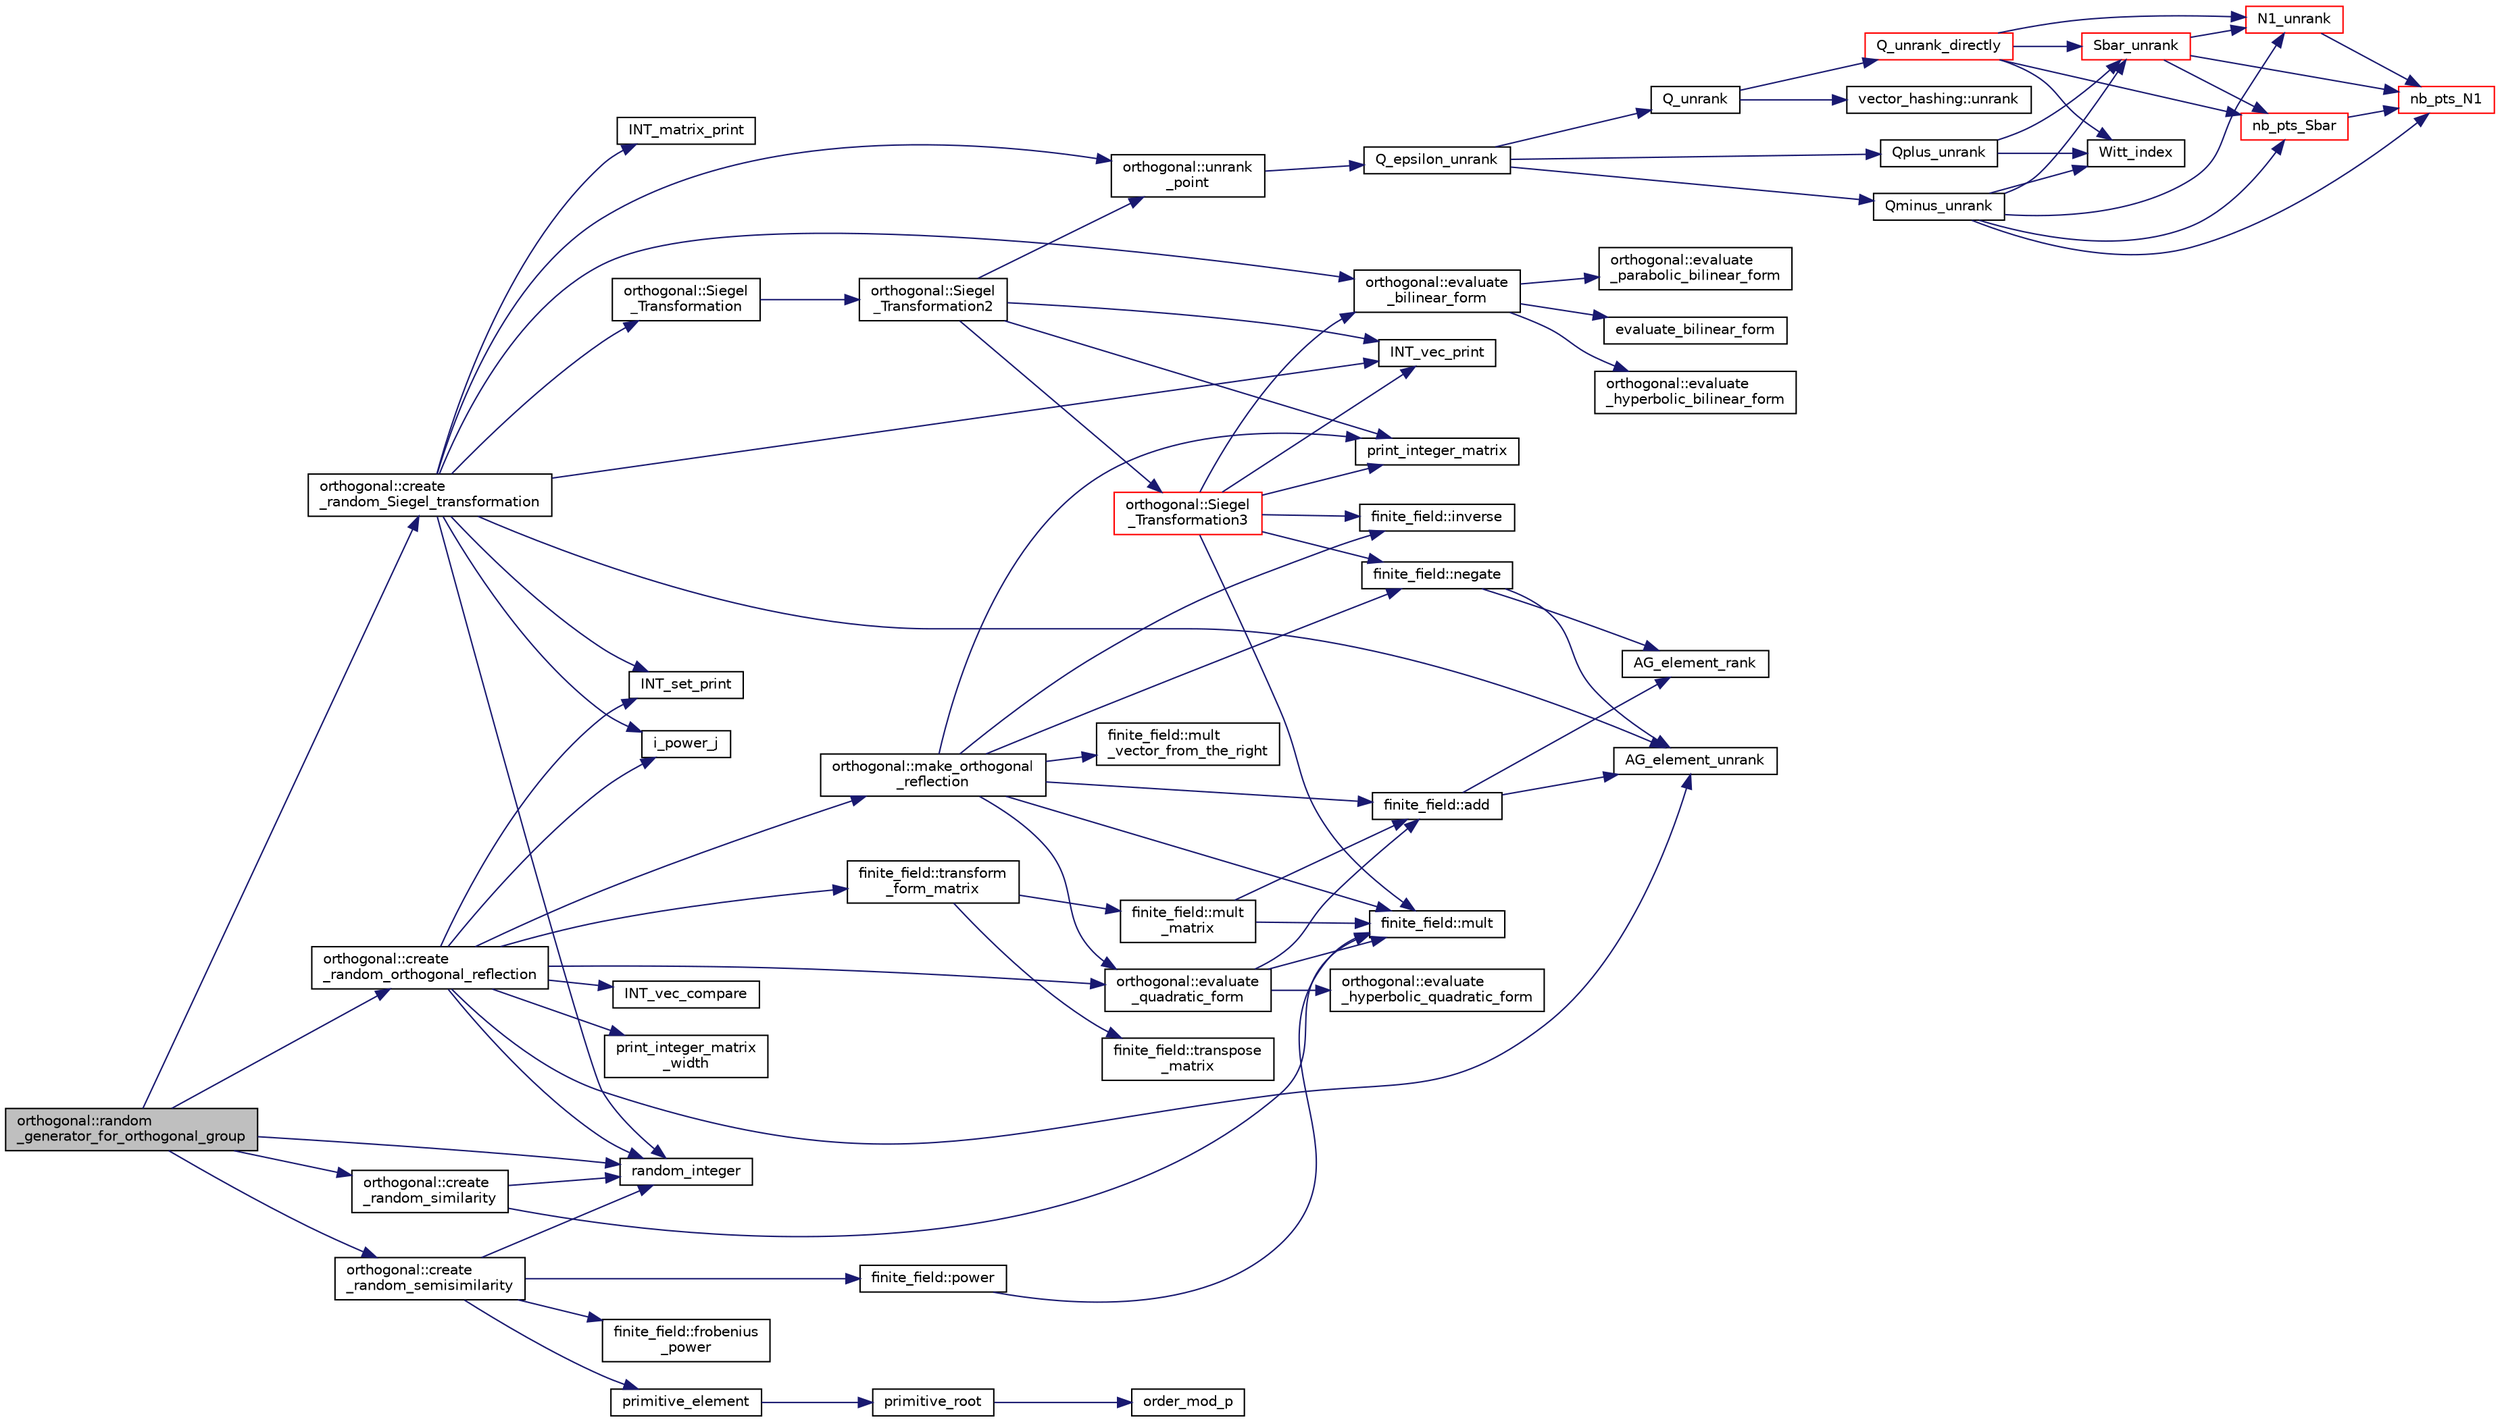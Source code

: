 digraph "orthogonal::random_generator_for_orthogonal_group"
{
  edge [fontname="Helvetica",fontsize="10",labelfontname="Helvetica",labelfontsize="10"];
  node [fontname="Helvetica",fontsize="10",shape=record];
  rankdir="LR";
  Node36891 [label="orthogonal::random\l_generator_for_orthogonal_group",height=0.2,width=0.4,color="black", fillcolor="grey75", style="filled", fontcolor="black"];
  Node36891 -> Node36892 [color="midnightblue",fontsize="10",style="solid",fontname="Helvetica"];
  Node36892 [label="random_integer",height=0.2,width=0.4,color="black", fillcolor="white", style="filled",URL="$d5/db4/io__and__os_8h.html#a509937846575424b1c8863e1bb96a766"];
  Node36891 -> Node36893 [color="midnightblue",fontsize="10",style="solid",fontname="Helvetica"];
  Node36893 [label="orthogonal::create\l_random_Siegel_transformation",height=0.2,width=0.4,color="black", fillcolor="white", style="filled",URL="$d7/daa/classorthogonal.html#ad691ec706194282d2954a5edaca883cf"];
  Node36893 -> Node36894 [color="midnightblue",fontsize="10",style="solid",fontname="Helvetica"];
  Node36894 [label="i_power_j",height=0.2,width=0.4,color="black", fillcolor="white", style="filled",URL="$de/dc5/algebra__and__number__theory_8h.html#a39b321523e8957d701618bb5cac542b5"];
  Node36893 -> Node36892 [color="midnightblue",fontsize="10",style="solid",fontname="Helvetica"];
  Node36893 -> Node36895 [color="midnightblue",fontsize="10",style="solid",fontname="Helvetica"];
  Node36895 [label="orthogonal::unrank\l_point",height=0.2,width=0.4,color="black", fillcolor="white", style="filled",URL="$d7/daa/classorthogonal.html#ab655117100f7c66c19817b84ac5ac0a0"];
  Node36895 -> Node36896 [color="midnightblue",fontsize="10",style="solid",fontname="Helvetica"];
  Node36896 [label="Q_epsilon_unrank",height=0.2,width=0.4,color="black", fillcolor="white", style="filled",URL="$d4/d67/geometry_8h.html#af162c4d30d4a6528299e37551c353e7b"];
  Node36896 -> Node36897 [color="midnightblue",fontsize="10",style="solid",fontname="Helvetica"];
  Node36897 [label="Q_unrank",height=0.2,width=0.4,color="black", fillcolor="white", style="filled",URL="$db/da0/lib_2foundations_2geometry_2orthogonal__points_8_c.html#a6d02923d5b54ef796934e753e6f5b65b"];
  Node36897 -> Node36898 [color="midnightblue",fontsize="10",style="solid",fontname="Helvetica"];
  Node36898 [label="vector_hashing::unrank",height=0.2,width=0.4,color="black", fillcolor="white", style="filled",URL="$d8/daa/classvector__hashing.html#abbebd3a96a6d27a34b9b49af99e2ed3d"];
  Node36897 -> Node36899 [color="midnightblue",fontsize="10",style="solid",fontname="Helvetica"];
  Node36899 [label="Q_unrank_directly",height=0.2,width=0.4,color="red", fillcolor="white", style="filled",URL="$db/da0/lib_2foundations_2geometry_2orthogonal__points_8_c.html#a105e7e72249e78fcf0785c69099d90ce"];
  Node36899 -> Node36900 [color="midnightblue",fontsize="10",style="solid",fontname="Helvetica"];
  Node36900 [label="Witt_index",height=0.2,width=0.4,color="black", fillcolor="white", style="filled",URL="$db/da0/lib_2foundations_2geometry_2orthogonal__points_8_c.html#ab3483ecb9859a6758f82b5327da50534"];
  Node36899 -> Node36901 [color="midnightblue",fontsize="10",style="solid",fontname="Helvetica"];
  Node36901 [label="nb_pts_Sbar",height=0.2,width=0.4,color="red", fillcolor="white", style="filled",URL="$db/da0/lib_2foundations_2geometry_2orthogonal__points_8_c.html#a986dda26505c9934c771578b084f67cc"];
  Node36901 -> Node36904 [color="midnightblue",fontsize="10",style="solid",fontname="Helvetica"];
  Node36904 [label="nb_pts_N1",height=0.2,width=0.4,color="red", fillcolor="white", style="filled",URL="$db/da0/lib_2foundations_2geometry_2orthogonal__points_8_c.html#ae0f2e1c76523db67b4ec9629ccc35bc6"];
  Node36899 -> Node36906 [color="midnightblue",fontsize="10",style="solid",fontname="Helvetica"];
  Node36906 [label="Sbar_unrank",height=0.2,width=0.4,color="red", fillcolor="white", style="filled",URL="$db/da0/lib_2foundations_2geometry_2orthogonal__points_8_c.html#a65d9b9ccfff12dd92f4f4e8360701c98"];
  Node36906 -> Node36901 [color="midnightblue",fontsize="10",style="solid",fontname="Helvetica"];
  Node36906 -> Node36904 [color="midnightblue",fontsize="10",style="solid",fontname="Helvetica"];
  Node36906 -> Node36909 [color="midnightblue",fontsize="10",style="solid",fontname="Helvetica"];
  Node36909 [label="N1_unrank",height=0.2,width=0.4,color="red", fillcolor="white", style="filled",URL="$db/da0/lib_2foundations_2geometry_2orthogonal__points_8_c.html#aa9427e27f7f207c1baff3a34cc5d78cf"];
  Node36909 -> Node36904 [color="midnightblue",fontsize="10",style="solid",fontname="Helvetica"];
  Node36899 -> Node36909 [color="midnightblue",fontsize="10",style="solid",fontname="Helvetica"];
  Node36896 -> Node36915 [color="midnightblue",fontsize="10",style="solid",fontname="Helvetica"];
  Node36915 [label="Qplus_unrank",height=0.2,width=0.4,color="black", fillcolor="white", style="filled",URL="$db/da0/lib_2foundations_2geometry_2orthogonal__points_8_c.html#ad50512edd586919700e033744b4a03c8"];
  Node36915 -> Node36900 [color="midnightblue",fontsize="10",style="solid",fontname="Helvetica"];
  Node36915 -> Node36906 [color="midnightblue",fontsize="10",style="solid",fontname="Helvetica"];
  Node36896 -> Node36916 [color="midnightblue",fontsize="10",style="solid",fontname="Helvetica"];
  Node36916 [label="Qminus_unrank",height=0.2,width=0.4,color="black", fillcolor="white", style="filled",URL="$db/da0/lib_2foundations_2geometry_2orthogonal__points_8_c.html#ac2dd18f435ab479095b836a483c12c7d"];
  Node36916 -> Node36900 [color="midnightblue",fontsize="10",style="solid",fontname="Helvetica"];
  Node36916 -> Node36901 [color="midnightblue",fontsize="10",style="solid",fontname="Helvetica"];
  Node36916 -> Node36906 [color="midnightblue",fontsize="10",style="solid",fontname="Helvetica"];
  Node36916 -> Node36904 [color="midnightblue",fontsize="10",style="solid",fontname="Helvetica"];
  Node36916 -> Node36909 [color="midnightblue",fontsize="10",style="solid",fontname="Helvetica"];
  Node36893 -> Node36917 [color="midnightblue",fontsize="10",style="solid",fontname="Helvetica"];
  Node36917 [label="AG_element_unrank",height=0.2,width=0.4,color="black", fillcolor="white", style="filled",URL="$d4/d67/geometry_8h.html#a4a33b86c87b2879b97cfa1327abe2885"];
  Node36893 -> Node36918 [color="midnightblue",fontsize="10",style="solid",fontname="Helvetica"];
  Node36918 [label="orthogonal::evaluate\l_bilinear_form",height=0.2,width=0.4,color="black", fillcolor="white", style="filled",URL="$d7/daa/classorthogonal.html#a1cb22ce04ab60e22852f610ec3fe5c98"];
  Node36918 -> Node36919 [color="midnightblue",fontsize="10",style="solid",fontname="Helvetica"];
  Node36919 [label="orthogonal::evaluate\l_hyperbolic_bilinear_form",height=0.2,width=0.4,color="black", fillcolor="white", style="filled",URL="$d7/daa/classorthogonal.html#a839dc01b1c59a23b054ccf70c00cc9c9"];
  Node36918 -> Node36920 [color="midnightblue",fontsize="10",style="solid",fontname="Helvetica"];
  Node36920 [label="orthogonal::evaluate\l_parabolic_bilinear_form",height=0.2,width=0.4,color="black", fillcolor="white", style="filled",URL="$d7/daa/classorthogonal.html#a8ee79da4c853cd384a0028cbebbbe0ee"];
  Node36918 -> Node36921 [color="midnightblue",fontsize="10",style="solid",fontname="Helvetica"];
  Node36921 [label="evaluate_bilinear_form",height=0.2,width=0.4,color="black", fillcolor="white", style="filled",URL="$d4/d67/geometry_8h.html#ab6f6bfa144b4d2700e3ed27497d83d5f"];
  Node36893 -> Node36922 [color="midnightblue",fontsize="10",style="solid",fontname="Helvetica"];
  Node36922 [label="INT_set_print",height=0.2,width=0.4,color="black", fillcolor="white", style="filled",URL="$df/dbf/sajeeb_8_c.html#a97614645ec11df30e0e896367f91ffd9"];
  Node36893 -> Node36923 [color="midnightblue",fontsize="10",style="solid",fontname="Helvetica"];
  Node36923 [label="orthogonal::Siegel\l_Transformation",height=0.2,width=0.4,color="black", fillcolor="white", style="filled",URL="$d7/daa/classorthogonal.html#a27258e68c99323ac8de66fedbe565a3d"];
  Node36923 -> Node36924 [color="midnightblue",fontsize="10",style="solid",fontname="Helvetica"];
  Node36924 [label="orthogonal::Siegel\l_Transformation2",height=0.2,width=0.4,color="black", fillcolor="white", style="filled",URL="$d7/daa/classorthogonal.html#aaf1945ebd71495f1b362e5091d4b30ec"];
  Node36924 -> Node36895 [color="midnightblue",fontsize="10",style="solid",fontname="Helvetica"];
  Node36924 -> Node36925 [color="midnightblue",fontsize="10",style="solid",fontname="Helvetica"];
  Node36925 [label="INT_vec_print",height=0.2,width=0.4,color="black", fillcolor="white", style="filled",URL="$df/dbf/sajeeb_8_c.html#a79a5901af0b47dd0d694109543c027fe"];
  Node36924 -> Node36926 [color="midnightblue",fontsize="10",style="solid",fontname="Helvetica"];
  Node36926 [label="orthogonal::Siegel\l_Transformation3",height=0.2,width=0.4,color="red", fillcolor="white", style="filled",URL="$d7/daa/classorthogonal.html#ac9129abf3f825e8c7d5591d1ba116ac7"];
  Node36926 -> Node36925 [color="midnightblue",fontsize="10",style="solid",fontname="Helvetica"];
  Node36926 -> Node36918 [color="midnightblue",fontsize="10",style="solid",fontname="Helvetica"];
  Node36926 -> Node36928 [color="midnightblue",fontsize="10",style="solid",fontname="Helvetica"];
  Node36928 [label="finite_field::inverse",height=0.2,width=0.4,color="black", fillcolor="white", style="filled",URL="$df/d5a/classfinite__field.html#a69f2a12c01e70b7ce2d115c5221c9cdd"];
  Node36926 -> Node36929 [color="midnightblue",fontsize="10",style="solid",fontname="Helvetica"];
  Node36929 [label="finite_field::mult",height=0.2,width=0.4,color="black", fillcolor="white", style="filled",URL="$df/d5a/classfinite__field.html#a24fb5917aa6d4d656fd855b7f44a13b0"];
  Node36926 -> Node36930 [color="midnightblue",fontsize="10",style="solid",fontname="Helvetica"];
  Node36930 [label="print_integer_matrix",height=0.2,width=0.4,color="black", fillcolor="white", style="filled",URL="$d5/db4/io__and__os_8h.html#ab4d187a9b89a64102b971201b789b653"];
  Node36926 -> Node36937 [color="midnightblue",fontsize="10",style="solid",fontname="Helvetica"];
  Node36937 [label="finite_field::negate",height=0.2,width=0.4,color="black", fillcolor="white", style="filled",URL="$df/d5a/classfinite__field.html#aa9d798298f25d4a9262b5bc5f1733e31"];
  Node36937 -> Node36917 [color="midnightblue",fontsize="10",style="solid",fontname="Helvetica"];
  Node36937 -> Node36938 [color="midnightblue",fontsize="10",style="solid",fontname="Helvetica"];
  Node36938 [label="AG_element_rank",height=0.2,width=0.4,color="black", fillcolor="white", style="filled",URL="$d4/d67/geometry_8h.html#ab2ac908d07dd8038fd996e26bdc75c17"];
  Node36924 -> Node36930 [color="midnightblue",fontsize="10",style="solid",fontname="Helvetica"];
  Node36893 -> Node36925 [color="midnightblue",fontsize="10",style="solid",fontname="Helvetica"];
  Node36893 -> Node36949 [color="midnightblue",fontsize="10",style="solid",fontname="Helvetica"];
  Node36949 [label="INT_matrix_print",height=0.2,width=0.4,color="black", fillcolor="white", style="filled",URL="$d5/db4/io__and__os_8h.html#afd4180a24bef3a2b584668a4eaf607ff"];
  Node36891 -> Node36950 [color="midnightblue",fontsize="10",style="solid",fontname="Helvetica"];
  Node36950 [label="orthogonal::create\l_random_orthogonal_reflection",height=0.2,width=0.4,color="black", fillcolor="white", style="filled",URL="$d7/daa/classorthogonal.html#a8cf782be9d4f9ffd3dfcd485e374e879"];
  Node36950 -> Node36894 [color="midnightblue",fontsize="10",style="solid",fontname="Helvetica"];
  Node36950 -> Node36892 [color="midnightblue",fontsize="10",style="solid",fontname="Helvetica"];
  Node36950 -> Node36917 [color="midnightblue",fontsize="10",style="solid",fontname="Helvetica"];
  Node36950 -> Node36940 [color="midnightblue",fontsize="10",style="solid",fontname="Helvetica"];
  Node36940 [label="orthogonal::evaluate\l_quadratic_form",height=0.2,width=0.4,color="black", fillcolor="white", style="filled",URL="$d7/daa/classorthogonal.html#ad1654c2024a7cd213942ee1d0acdb82a"];
  Node36940 -> Node36941 [color="midnightblue",fontsize="10",style="solid",fontname="Helvetica"];
  Node36941 [label="orthogonal::evaluate\l_hyperbolic_quadratic_form",height=0.2,width=0.4,color="black", fillcolor="white", style="filled",URL="$d7/daa/classorthogonal.html#a4c5c5908326e2f17d3addecbe2ba9d18"];
  Node36940 -> Node36929 [color="midnightblue",fontsize="10",style="solid",fontname="Helvetica"];
  Node36940 -> Node36942 [color="midnightblue",fontsize="10",style="solid",fontname="Helvetica"];
  Node36942 [label="finite_field::add",height=0.2,width=0.4,color="black", fillcolor="white", style="filled",URL="$df/d5a/classfinite__field.html#a8f12328a27500f3c7be0c849ebbc9d14"];
  Node36942 -> Node36917 [color="midnightblue",fontsize="10",style="solid",fontname="Helvetica"];
  Node36942 -> Node36938 [color="midnightblue",fontsize="10",style="solid",fontname="Helvetica"];
  Node36950 -> Node36922 [color="midnightblue",fontsize="10",style="solid",fontname="Helvetica"];
  Node36950 -> Node36951 [color="midnightblue",fontsize="10",style="solid",fontname="Helvetica"];
  Node36951 [label="orthogonal::make_orthogonal\l_reflection",height=0.2,width=0.4,color="black", fillcolor="white", style="filled",URL="$d7/daa/classorthogonal.html#a0c9543b702d04c8d7dbc8bc4621a6c70"];
  Node36951 -> Node36940 [color="midnightblue",fontsize="10",style="solid",fontname="Helvetica"];
  Node36951 -> Node36928 [color="midnightblue",fontsize="10",style="solid",fontname="Helvetica"];
  Node36951 -> Node36937 [color="midnightblue",fontsize="10",style="solid",fontname="Helvetica"];
  Node36951 -> Node36944 [color="midnightblue",fontsize="10",style="solid",fontname="Helvetica"];
  Node36944 [label="finite_field::mult\l_vector_from_the_right",height=0.2,width=0.4,color="black", fillcolor="white", style="filled",URL="$df/d5a/classfinite__field.html#a7a6de59441b867aac84f3f0c711a851a"];
  Node36951 -> Node36929 [color="midnightblue",fontsize="10",style="solid",fontname="Helvetica"];
  Node36951 -> Node36942 [color="midnightblue",fontsize="10",style="solid",fontname="Helvetica"];
  Node36951 -> Node36930 [color="midnightblue",fontsize="10",style="solid",fontname="Helvetica"];
  Node36950 -> Node36946 [color="midnightblue",fontsize="10",style="solid",fontname="Helvetica"];
  Node36946 [label="finite_field::transform\l_form_matrix",height=0.2,width=0.4,color="black", fillcolor="white", style="filled",URL="$df/d5a/classfinite__field.html#a6a5307b138cc307ed5c9077e49a7b748"];
  Node36946 -> Node36947 [color="midnightblue",fontsize="10",style="solid",fontname="Helvetica"];
  Node36947 [label="finite_field::transpose\l_matrix",height=0.2,width=0.4,color="black", fillcolor="white", style="filled",URL="$df/d5a/classfinite__field.html#ada37d61256296777bbc4104bdcf87116"];
  Node36946 -> Node36948 [color="midnightblue",fontsize="10",style="solid",fontname="Helvetica"];
  Node36948 [label="finite_field::mult\l_matrix",height=0.2,width=0.4,color="black", fillcolor="white", style="filled",URL="$df/d5a/classfinite__field.html#a48517f15dfd7b21c37e0975855f1ada2"];
  Node36948 -> Node36942 [color="midnightblue",fontsize="10",style="solid",fontname="Helvetica"];
  Node36948 -> Node36929 [color="midnightblue",fontsize="10",style="solid",fontname="Helvetica"];
  Node36950 -> Node36952 [color="midnightblue",fontsize="10",style="solid",fontname="Helvetica"];
  Node36952 [label="INT_vec_compare",height=0.2,width=0.4,color="black", fillcolor="white", style="filled",URL="$d5/de2/foundations_2data__structures_2data__structures_8h.html#ac1a17fca23fb4a338aef8547a4c2fded"];
  Node36950 -> Node36945 [color="midnightblue",fontsize="10",style="solid",fontname="Helvetica"];
  Node36945 [label="print_integer_matrix\l_width",height=0.2,width=0.4,color="black", fillcolor="white", style="filled",URL="$d5/db4/io__and__os_8h.html#aa78f3e73fc2179251bd15adbcc31573f"];
  Node36891 -> Node36953 [color="midnightblue",fontsize="10",style="solid",fontname="Helvetica"];
  Node36953 [label="orthogonal::create\l_random_similarity",height=0.2,width=0.4,color="black", fillcolor="white", style="filled",URL="$d7/daa/classorthogonal.html#ac07aa53e01eb4a42d182464440a3f8b0"];
  Node36953 -> Node36892 [color="midnightblue",fontsize="10",style="solid",fontname="Helvetica"];
  Node36953 -> Node36929 [color="midnightblue",fontsize="10",style="solid",fontname="Helvetica"];
  Node36891 -> Node36954 [color="midnightblue",fontsize="10",style="solid",fontname="Helvetica"];
  Node36954 [label="orthogonal::create\l_random_semisimilarity",height=0.2,width=0.4,color="black", fillcolor="white", style="filled",URL="$d7/daa/classorthogonal.html#aef283326b1eb3cb1bc6992db12457a5e"];
  Node36954 -> Node36892 [color="midnightblue",fontsize="10",style="solid",fontname="Helvetica"];
  Node36954 -> Node36955 [color="midnightblue",fontsize="10",style="solid",fontname="Helvetica"];
  Node36955 [label="primitive_element",height=0.2,width=0.4,color="black", fillcolor="white", style="filled",URL="$d4/d67/geometry_8h.html#a97350390ec02c8cd9f54751708e28768"];
  Node36955 -> Node36911 [color="midnightblue",fontsize="10",style="solid",fontname="Helvetica"];
  Node36911 [label="primitive_root",height=0.2,width=0.4,color="black", fillcolor="white", style="filled",URL="$de/dc5/algebra__and__number__theory_8h.html#a0b6f7619d12ff2c4e60b852b820b0972"];
  Node36911 -> Node36912 [color="midnightblue",fontsize="10",style="solid",fontname="Helvetica"];
  Node36912 [label="order_mod_p",height=0.2,width=0.4,color="black", fillcolor="white", style="filled",URL="$df/dda/number__theory_8_c.html#aa38aa7e68ab81726a4462995135456b2"];
  Node36954 -> Node36956 [color="midnightblue",fontsize="10",style="solid",fontname="Helvetica"];
  Node36956 [label="finite_field::power",height=0.2,width=0.4,color="black", fillcolor="white", style="filled",URL="$df/d5a/classfinite__field.html#a0437871b8f775f0b2d589188d9ad7e61"];
  Node36956 -> Node36929 [color="midnightblue",fontsize="10",style="solid",fontname="Helvetica"];
  Node36954 -> Node36957 [color="midnightblue",fontsize="10",style="solid",fontname="Helvetica"];
  Node36957 [label="finite_field::frobenius\l_power",height=0.2,width=0.4,color="black", fillcolor="white", style="filled",URL="$df/d5a/classfinite__field.html#aec23e43aaefc0ed601cdfa3139496a92"];
}
